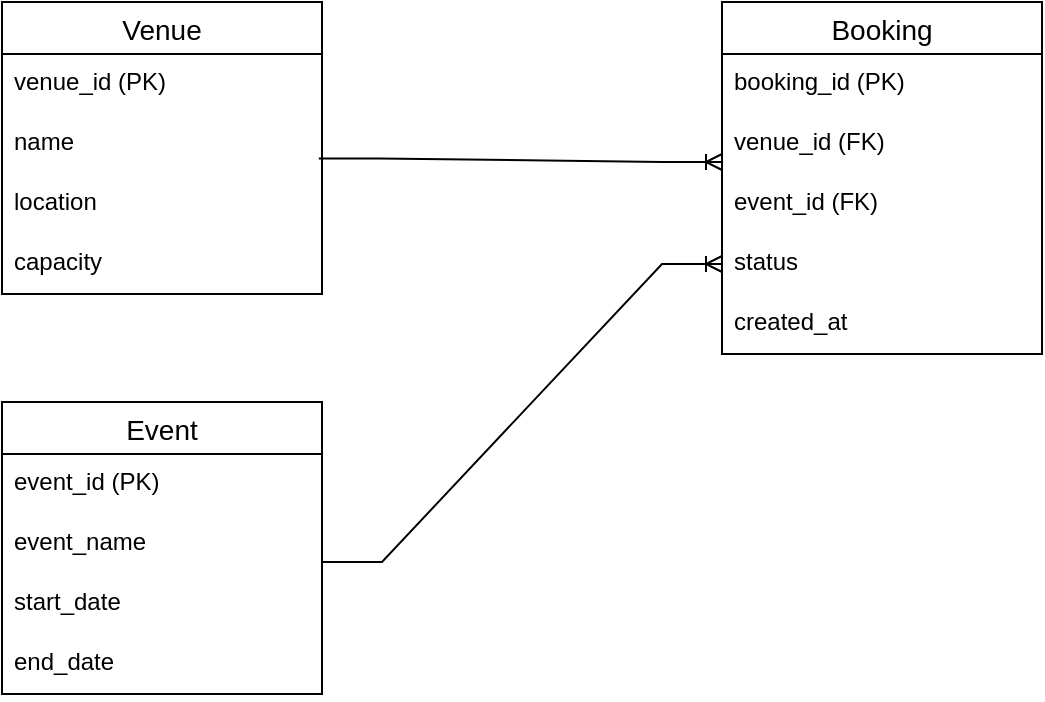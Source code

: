 <mxfile version="26.0.9">
  <diagram name="Page-1" id="VH-ox7Uek_1MASERzfbO">
    <mxGraphModel dx="1034" dy="605" grid="1" gridSize="10" guides="1" tooltips="1" connect="1" arrows="1" fold="1" page="1" pageScale="1" pageWidth="850" pageHeight="1100" math="0" shadow="0">
      <root>
        <mxCell id="0" />
        <mxCell id="1" parent="0" />
        <mxCell id="8IyMwbX_kVDlF9ed3mQF-21" value="Event" style="swimlane;fontStyle=0;childLayout=stackLayout;horizontal=1;startSize=26;horizontalStack=0;resizeParent=1;resizeParentMax=0;resizeLast=0;collapsible=1;marginBottom=0;align=center;fontSize=14;" vertex="1" parent="1">
          <mxGeometry x="80" y="280" width="160" height="146" as="geometry" />
        </mxCell>
        <mxCell id="8IyMwbX_kVDlF9ed3mQF-22" value="event_id (PK)" style="text;strokeColor=none;fillColor=none;spacingLeft=4;spacingRight=4;overflow=hidden;rotatable=0;points=[[0,0.5],[1,0.5]];portConstraint=eastwest;fontSize=12;whiteSpace=wrap;html=1;" vertex="1" parent="8IyMwbX_kVDlF9ed3mQF-21">
          <mxGeometry y="26" width="160" height="30" as="geometry" />
        </mxCell>
        <mxCell id="8IyMwbX_kVDlF9ed3mQF-23" value="event_name" style="text;strokeColor=none;fillColor=none;spacingLeft=4;spacingRight=4;overflow=hidden;rotatable=0;points=[[0,0.5],[1,0.5]];portConstraint=eastwest;fontSize=12;whiteSpace=wrap;html=1;" vertex="1" parent="8IyMwbX_kVDlF9ed3mQF-21">
          <mxGeometry y="56" width="160" height="30" as="geometry" />
        </mxCell>
        <mxCell id="8IyMwbX_kVDlF9ed3mQF-24" value="start_date" style="text;strokeColor=none;fillColor=none;spacingLeft=4;spacingRight=4;overflow=hidden;rotatable=0;points=[[0,0.5],[1,0.5]];portConstraint=eastwest;fontSize=12;whiteSpace=wrap;html=1;" vertex="1" parent="8IyMwbX_kVDlF9ed3mQF-21">
          <mxGeometry y="86" width="160" height="30" as="geometry" />
        </mxCell>
        <mxCell id="8IyMwbX_kVDlF9ed3mQF-56" value="end_date" style="text;strokeColor=none;fillColor=none;spacingLeft=4;spacingRight=4;overflow=hidden;rotatable=0;points=[[0,0.5],[1,0.5]];portConstraint=eastwest;fontSize=12;whiteSpace=wrap;html=1;" vertex="1" parent="8IyMwbX_kVDlF9ed3mQF-21">
          <mxGeometry y="116" width="160" height="30" as="geometry" />
        </mxCell>
        <mxCell id="8IyMwbX_kVDlF9ed3mQF-25" value="Venue" style="swimlane;fontStyle=0;childLayout=stackLayout;horizontal=1;startSize=26;horizontalStack=0;resizeParent=1;resizeParentMax=0;resizeLast=0;collapsible=1;marginBottom=0;align=center;fontSize=14;" vertex="1" parent="1">
          <mxGeometry x="80" y="80" width="160" height="146" as="geometry">
            <mxRectangle x="40" y="40" width="80" height="30" as="alternateBounds" />
          </mxGeometry>
        </mxCell>
        <mxCell id="8IyMwbX_kVDlF9ed3mQF-26" value="venue_id (PK)" style="text;strokeColor=none;fillColor=none;spacingLeft=4;spacingRight=4;overflow=hidden;rotatable=0;points=[[0,0.5],[1,0.5]];portConstraint=eastwest;fontSize=12;whiteSpace=wrap;html=1;" vertex="1" parent="8IyMwbX_kVDlF9ed3mQF-25">
          <mxGeometry y="26" width="160" height="30" as="geometry" />
        </mxCell>
        <mxCell id="8IyMwbX_kVDlF9ed3mQF-27" value="name" style="text;strokeColor=none;fillColor=none;spacingLeft=4;spacingRight=4;overflow=hidden;rotatable=0;points=[[0,0.5],[1,0.5]];portConstraint=eastwest;fontSize=12;whiteSpace=wrap;html=1;" vertex="1" parent="8IyMwbX_kVDlF9ed3mQF-25">
          <mxGeometry y="56" width="160" height="30" as="geometry" />
        </mxCell>
        <mxCell id="8IyMwbX_kVDlF9ed3mQF-28" value="location" style="text;strokeColor=none;fillColor=none;spacingLeft=4;spacingRight=4;overflow=hidden;rotatable=0;points=[[0,0.5],[1,0.5]];portConstraint=eastwest;fontSize=12;whiteSpace=wrap;html=1;" vertex="1" parent="8IyMwbX_kVDlF9ed3mQF-25">
          <mxGeometry y="86" width="160" height="30" as="geometry" />
        </mxCell>
        <mxCell id="8IyMwbX_kVDlF9ed3mQF-54" value="capacity" style="text;strokeColor=none;fillColor=none;spacingLeft=4;spacingRight=4;overflow=hidden;rotatable=0;points=[[0,0.5],[1,0.5]];portConstraint=eastwest;fontSize=12;whiteSpace=wrap;html=1;" vertex="1" parent="8IyMwbX_kVDlF9ed3mQF-25">
          <mxGeometry y="116" width="160" height="30" as="geometry" />
        </mxCell>
        <mxCell id="8IyMwbX_kVDlF9ed3mQF-34" value="Booking" style="swimlane;fontStyle=0;childLayout=stackLayout;horizontal=1;startSize=26;horizontalStack=0;resizeParent=1;resizeParentMax=0;resizeLast=0;collapsible=1;marginBottom=0;align=center;fontSize=14;" vertex="1" parent="1">
          <mxGeometry x="440" y="80" width="160" height="176" as="geometry" />
        </mxCell>
        <mxCell id="8IyMwbX_kVDlF9ed3mQF-35" value="booking_id (PK)" style="text;strokeColor=none;fillColor=none;spacingLeft=4;spacingRight=4;overflow=hidden;rotatable=0;points=[[0,0.5],[1,0.5]];portConstraint=eastwest;fontSize=12;whiteSpace=wrap;html=1;" vertex="1" parent="8IyMwbX_kVDlF9ed3mQF-34">
          <mxGeometry y="26" width="160" height="30" as="geometry" />
        </mxCell>
        <mxCell id="8IyMwbX_kVDlF9ed3mQF-36" value="venue_id (FK)" style="text;strokeColor=none;fillColor=none;spacingLeft=4;spacingRight=4;overflow=hidden;rotatable=0;points=[[0,0.5],[1,0.5]];portConstraint=eastwest;fontSize=12;whiteSpace=wrap;html=1;" vertex="1" parent="8IyMwbX_kVDlF9ed3mQF-34">
          <mxGeometry y="56" width="160" height="30" as="geometry" />
        </mxCell>
        <mxCell id="8IyMwbX_kVDlF9ed3mQF-37" value="event_id (FK)" style="text;strokeColor=none;fillColor=none;spacingLeft=4;spacingRight=4;overflow=hidden;rotatable=0;points=[[0,0.5],[1,0.5]];portConstraint=eastwest;fontSize=12;whiteSpace=wrap;html=1;" vertex="1" parent="8IyMwbX_kVDlF9ed3mQF-34">
          <mxGeometry y="86" width="160" height="30" as="geometry" />
        </mxCell>
        <mxCell id="8IyMwbX_kVDlF9ed3mQF-57" value="status" style="text;strokeColor=none;fillColor=none;spacingLeft=4;spacingRight=4;overflow=hidden;rotatable=0;points=[[0,0.5],[1,0.5]];portConstraint=eastwest;fontSize=12;whiteSpace=wrap;html=1;" vertex="1" parent="8IyMwbX_kVDlF9ed3mQF-34">
          <mxGeometry y="116" width="160" height="30" as="geometry" />
        </mxCell>
        <mxCell id="8IyMwbX_kVDlF9ed3mQF-58" value="created_at" style="text;strokeColor=none;fillColor=none;spacingLeft=4;spacingRight=4;overflow=hidden;rotatable=0;points=[[0,0.5],[1,0.5]];portConstraint=eastwest;fontSize=12;whiteSpace=wrap;html=1;" vertex="1" parent="8IyMwbX_kVDlF9ed3mQF-34">
          <mxGeometry y="146" width="160" height="30" as="geometry" />
        </mxCell>
        <mxCell id="8IyMwbX_kVDlF9ed3mQF-100" value="" style="edgeStyle=entityRelationEdgeStyle;fontSize=12;html=1;endArrow=ERoneToMany;rounded=0;exitX=0.99;exitY=0.74;exitDx=0;exitDy=0;exitPerimeter=0;" edge="1" parent="1" source="8IyMwbX_kVDlF9ed3mQF-27">
          <mxGeometry width="100" height="100" relative="1" as="geometry">
            <mxPoint x="340" y="260" as="sourcePoint" />
            <mxPoint x="440" y="160" as="targetPoint" />
          </mxGeometry>
        </mxCell>
        <mxCell id="8IyMwbX_kVDlF9ed3mQF-101" value="" style="edgeStyle=entityRelationEdgeStyle;fontSize=12;html=1;endArrow=ERoneToMany;rounded=0;entryX=0;entryY=0.5;entryDx=0;entryDy=0;" edge="1" parent="1" target="8IyMwbX_kVDlF9ed3mQF-57">
          <mxGeometry width="100" height="100" relative="1" as="geometry">
            <mxPoint x="240" y="360" as="sourcePoint" />
            <mxPoint x="340" y="260" as="targetPoint" />
          </mxGeometry>
        </mxCell>
      </root>
    </mxGraphModel>
  </diagram>
</mxfile>
